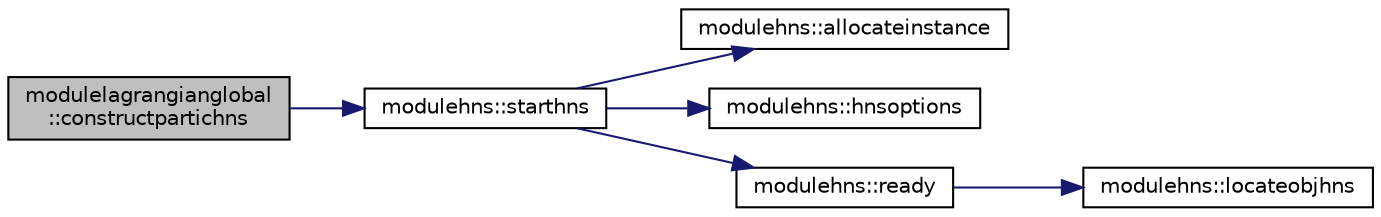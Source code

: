 digraph "modulelagrangianglobal::constructpartichns"
{
 // LATEX_PDF_SIZE
  edge [fontname="Helvetica",fontsize="10",labelfontname="Helvetica",labelfontsize="10"];
  node [fontname="Helvetica",fontsize="10",shape=record];
  rankdir="LR";
  Node1 [label="modulelagrangianglobal\l::constructpartichns",height=0.2,width=0.4,color="black", fillcolor="grey75", style="filled", fontcolor="black",tooltip=" "];
  Node1 -> Node2 [color="midnightblue",fontsize="10",style="solid"];
  Node2 [label="modulehns::starthns",height=0.2,width=0.4,color="black", fillcolor="white", style="filled",URL="$namespacemodulehns.html#a65e1246a501100818d485a4f330fa1d7",tooltip=" "];
  Node2 -> Node3 [color="midnightblue",fontsize="10",style="solid"];
  Node3 [label="modulehns::allocateinstance",height=0.2,width=0.4,color="black", fillcolor="white", style="filled",URL="$namespacemodulehns.html#a1ecdd29807e20a3d2a3ad0b9fc798f51",tooltip=" "];
  Node2 -> Node4 [color="midnightblue",fontsize="10",style="solid"];
  Node4 [label="modulehns::hnsoptions",height=0.2,width=0.4,color="black", fillcolor="white", style="filled",URL="$namespacemodulehns.html#a71301e39dc6614233febb77b7cd18194",tooltip=" "];
  Node2 -> Node5 [color="midnightblue",fontsize="10",style="solid"];
  Node5 [label="modulehns::ready",height=0.2,width=0.4,color="black", fillcolor="white", style="filled",URL="$namespacemodulehns.html#a1b4bda03d346568b51278fca35b05366",tooltip=" "];
  Node5 -> Node6 [color="midnightblue",fontsize="10",style="solid"];
  Node6 [label="modulehns::locateobjhns",height=0.2,width=0.4,color="black", fillcolor="white", style="filled",URL="$namespacemodulehns.html#aff869b6b5dffbe4b2d00b777a1c0455d",tooltip=" "];
}
